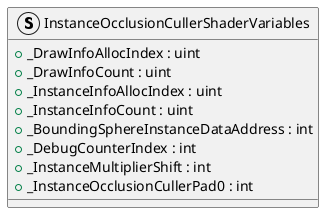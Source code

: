 @startuml
struct InstanceOcclusionCullerShaderVariables {
    + _DrawInfoAllocIndex : uint
    + _DrawInfoCount : uint
    + _InstanceInfoAllocIndex : uint
    + _InstanceInfoCount : uint
    + _BoundingSphereInstanceDataAddress : int
    + _DebugCounterIndex : int
    + _InstanceMultiplierShift : int
    + _InstanceOcclusionCullerPad0 : int
}
@enduml
